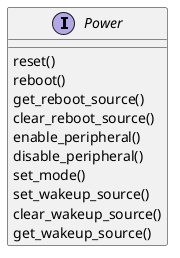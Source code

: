 
,---------------------.
|Power                |
|---------------------|
|---------------------|
|reset()              |
|reboot()             |
|get_reboot_source()  |
|clear_reboot_source()|
|enable_peripheral()  |
|disable_peripheral() |
|set_mode()           |
|set_wakeup_source()  |
|clear_wakeup_source()|
|get_wakeup_source()  |
`---------------------'

@startuml
interface Power {
	reset()
	reboot()
	get_reboot_source()
	clear_reboot_source()
	enable_peripheral()
	disable_peripheral()
	set_mode()
	set_wakeup_source()
	clear_wakeup_source()
	get_wakeup_source()
}
@enduml
